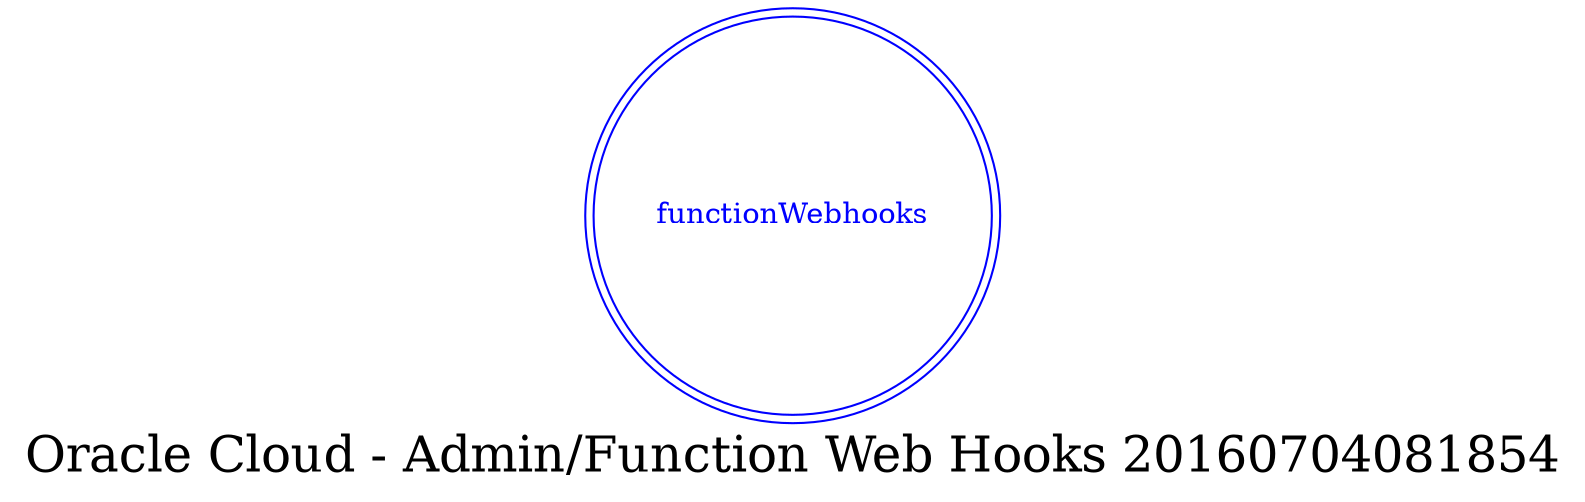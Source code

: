 digraph LexiconGraph {
graph[label="Oracle Cloud - Admin/Function Web Hooks 20160704081854", fontsize=24]
splines=true
"functionWebhooks" [color=blue, fontcolor=blue, shape=doublecircle]
}
